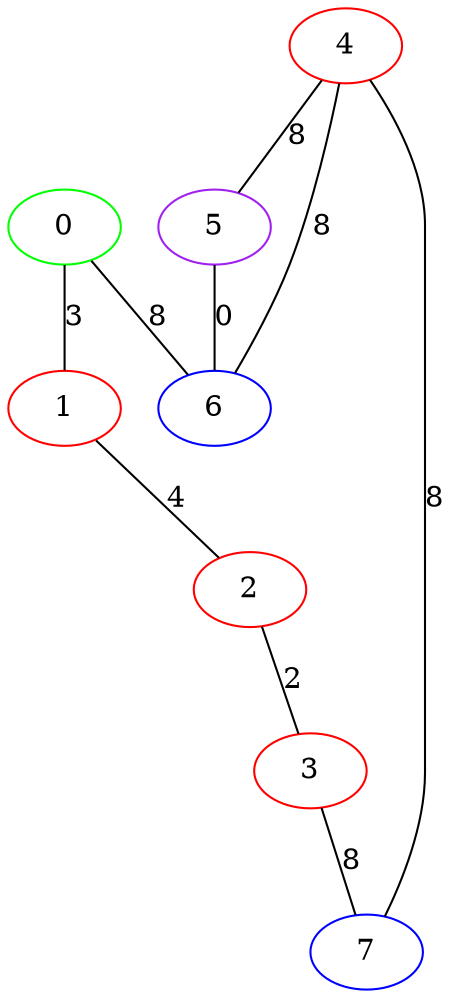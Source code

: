 graph "" {
0 [color=green, weight=2];
1 [color=red, weight=1];
2 [color=red, weight=1];
3 [color=red, weight=1];
4 [color=red, weight=1];
5 [color=purple, weight=4];
6 [color=blue, weight=3];
7 [color=blue, weight=3];
0 -- 1  [key=0, label=3];
0 -- 6  [key=0, label=8];
1 -- 2  [key=0, label=4];
2 -- 3  [key=0, label=2];
3 -- 7  [key=0, label=8];
4 -- 5  [key=0, label=8];
4 -- 6  [key=0, label=8];
4 -- 7  [key=0, label=8];
5 -- 6  [key=0, label=0];
}

